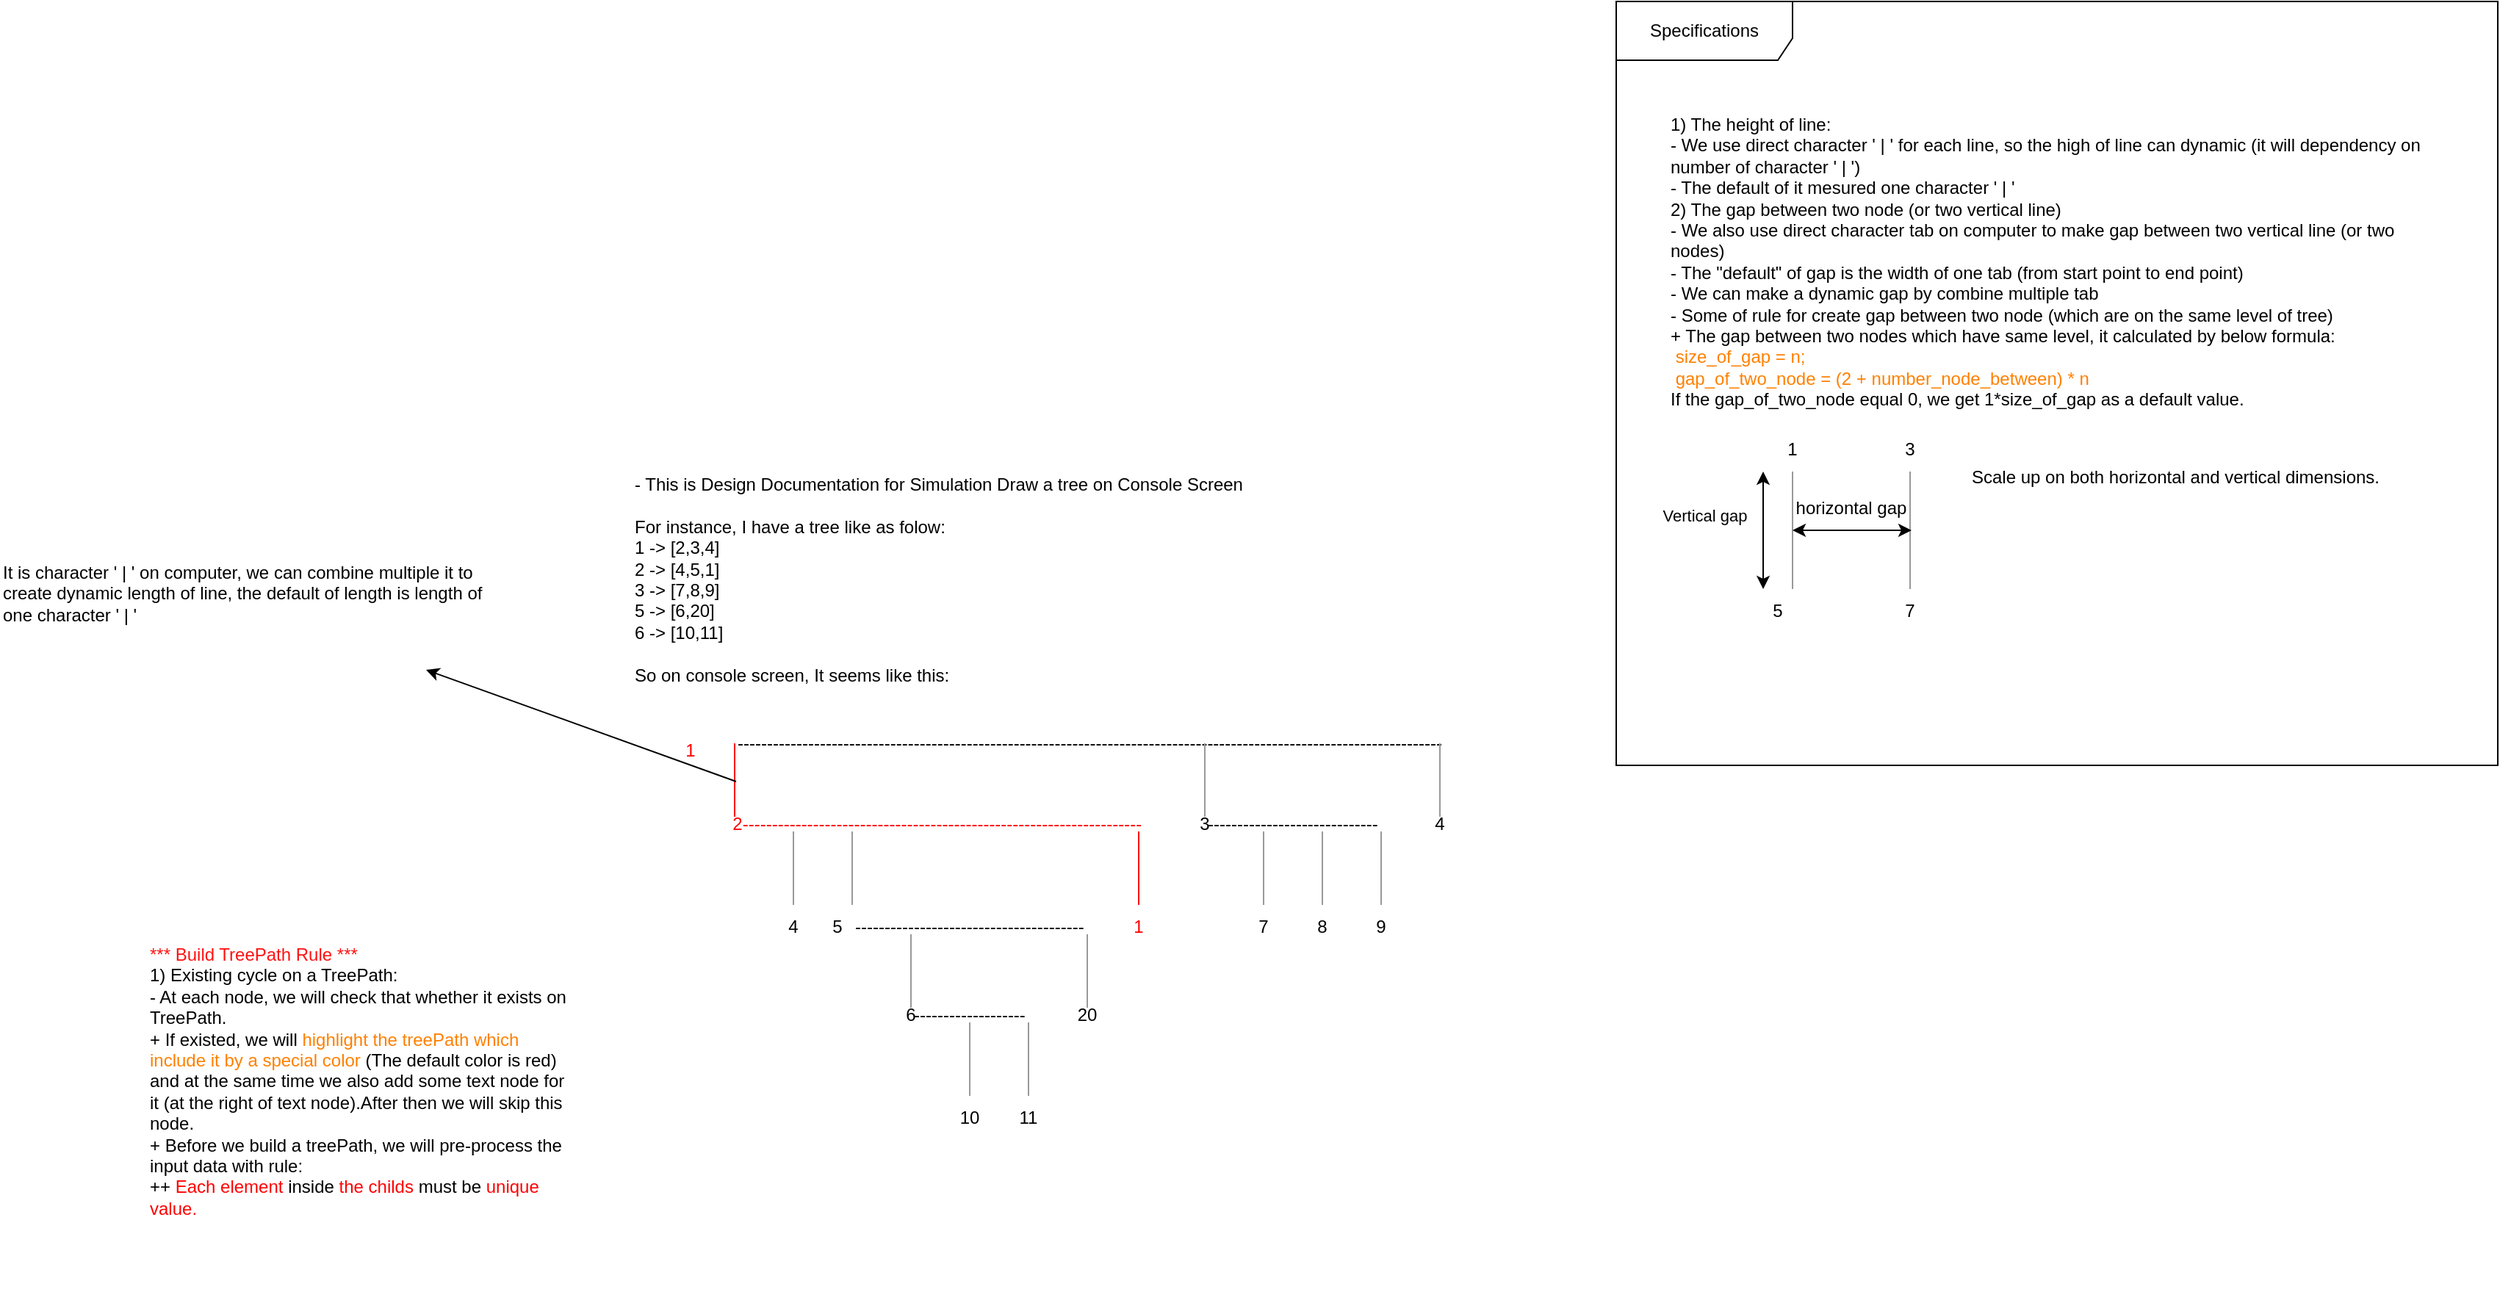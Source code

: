 <mxfile version="24.1.0" type="device">
  <diagram name="Page-1" id="g9FyDZhkphHR89vdLsGx">
    <mxGraphModel dx="2679" dy="2067" grid="1" gridSize="10" guides="1" tooltips="1" connect="1" arrows="1" fold="1" page="1" pageScale="1" pageWidth="850" pageHeight="1100" math="0" shadow="0">
      <root>
        <mxCell id="0" />
        <mxCell id="1" parent="0" />
        <mxCell id="8AMQjc9TOl1Qg2qMmbZ1-1" value="- This is Design Documentation for Simulation Draw a tree on Console Screen&lt;div&gt;&lt;br&gt;&lt;/div&gt;&lt;div&gt;For instance, I have a tree like as folow:&lt;br&gt;1 -&amp;gt; [2,3,4]&lt;/div&gt;&lt;div&gt;2 -&amp;gt; [4,5,1]&lt;/div&gt;&lt;div&gt;3 -&amp;gt; [7,8,9]&lt;/div&gt;&lt;div&gt;5 -&amp;gt; [6,20]&lt;/div&gt;&lt;div&gt;6 -&amp;gt; [10,11]&lt;/div&gt;&lt;div&gt;&lt;br&gt;&lt;/div&gt;&lt;div&gt;So on console screen, It seems like this:&lt;br&gt;&lt;br&gt;&lt;/div&gt;&lt;div&gt;&lt;span style=&quot;white-space: pre;&quot;&gt;&#x9;&lt;/span&gt;&lt;br&gt;&lt;/div&gt;&lt;div&gt;&lt;span style=&quot;white-space: pre;&quot;&gt;&#x9;&lt;/span&gt;&lt;br&gt;&lt;/div&gt;&lt;div&gt;&lt;span style=&quot;white-space: pre;&quot;&gt;&#x9;&lt;/span&gt;&amp;nbsp;&lt;br&gt;&lt;/div&gt;" style="text;html=1;align=left;verticalAlign=top;whiteSpace=wrap;rounded=0;" parent="1" vertex="1">
          <mxGeometry x="90" y="160" width="430" height="570" as="geometry" />
        </mxCell>
        <mxCell id="8AMQjc9TOl1Qg2qMmbZ1-3" value="" style="verticalLabelPosition=bottom;shadow=0;dashed=0;align=center;html=1;verticalAlign=top;strokeWidth=1;shape=mxgraph.mockup.markup.line;strokeColor=#FF0000;direction=north;" parent="1" vertex="1">
          <mxGeometry x="150" y="350" width="20" height="50" as="geometry" />
        </mxCell>
        <mxCell id="8AMQjc9TOl1Qg2qMmbZ1-4" value="" style="endArrow=classic;html=1;rounded=0;exitX=0.48;exitY=0.55;exitDx=0;exitDy=0;exitPerimeter=0;" parent="1" source="8AMQjc9TOl1Qg2qMmbZ1-3" edge="1">
          <mxGeometry width="50" height="50" relative="1" as="geometry">
            <mxPoint x="-50" y="350" as="sourcePoint" />
            <mxPoint x="-50" y="300" as="targetPoint" />
          </mxGeometry>
        </mxCell>
        <mxCell id="8AMQjc9TOl1Qg2qMmbZ1-5" value="It is character &#39; | &#39; on computer, we can combine multiple it to create dynamic length of line, the default of length is length of one character &#39; | &#39;" style="text;html=1;align=left;verticalAlign=top;whiteSpace=wrap;rounded=0;" parent="1" vertex="1">
          <mxGeometry x="-340" y="220" width="340" height="80" as="geometry" />
        </mxCell>
        <mxCell id="8AMQjc9TOl1Qg2qMmbZ1-6" value="&amp;nbsp; &amp;nbsp; &amp;nbsp; &amp;nbsp; &amp;nbsp; &amp;nbsp; &amp;nbsp; &amp;nbsp; &amp;nbsp; &amp;nbsp; 2--------------------------------------------------------------------" style="text;html=1;align=left;verticalAlign=middle;whiteSpace=wrap;rounded=0;fontColor=#FF0000;" parent="1" vertex="1">
          <mxGeometry x="90" y="390" width="350" height="30" as="geometry" />
        </mxCell>
        <mxCell id="8AMQjc9TOl1Qg2qMmbZ1-7" value="" style="verticalLabelPosition=bottom;shadow=0;dashed=0;align=center;html=1;verticalAlign=top;strokeWidth=1;shape=mxgraph.mockup.markup.line;strokeColor=#999999;direction=north;" parent="1" vertex="1">
          <mxGeometry x="230" y="410" width="20" height="50" as="geometry" />
        </mxCell>
        <mxCell id="8AMQjc9TOl1Qg2qMmbZ1-8" value="4" style="text;html=1;align=center;verticalAlign=middle;whiteSpace=wrap;rounded=0;" parent="1" vertex="1">
          <mxGeometry x="170" y="460" width="60" height="30" as="geometry" />
        </mxCell>
        <mxCell id="8AMQjc9TOl1Qg2qMmbZ1-13" value="" style="verticalLabelPosition=bottom;shadow=0;dashed=0;align=center;html=1;verticalAlign=top;strokeWidth=1;shape=mxgraph.mockup.markup.line;strokeColor=#999999;direction=north;" parent="1" vertex="1">
          <mxGeometry x="190" y="410" width="20" height="50" as="geometry" />
        </mxCell>
        <mxCell id="8AMQjc9TOl1Qg2qMmbZ1-14" value="5&lt;span style=&quot;white-space: pre;&quot;&gt;&#x9;&lt;/span&gt;" style="text;html=1;align=center;verticalAlign=middle;whiteSpace=wrap;rounded=0;" parent="1" vertex="1">
          <mxGeometry x="210" y="460" width="60" height="30" as="geometry" />
        </mxCell>
        <mxCell id="8AMQjc9TOl1Qg2qMmbZ1-22" value="Specifications" style="shape=umlFrame;whiteSpace=wrap;html=1;pointerEvents=0;width=120;height=40;" parent="1" vertex="1">
          <mxGeometry x="760" y="-155" width="600" height="520" as="geometry" />
        </mxCell>
        <mxCell id="8AMQjc9TOl1Qg2qMmbZ1-24" value="1) The height of line:&lt;br&gt;- We use direct character &#39; | &#39; for each line, so the high of line can dynamic (it will dependency on number of character &#39; | &#39;)&lt;div&gt;- The default of it mesured one character &#39; | &#39;&lt;br&gt;&lt;div&gt;2) The gap between two node (or two vertical line)&lt;/div&gt;&lt;div&gt;- We also use direct character tab on computer to make gap between two vertical line (or two nodes)&lt;/div&gt;&lt;/div&gt;&lt;div&gt;- The &quot;default&quot; of gap is the width of one tab (from start point to end point)&lt;/div&gt;&lt;div&gt;- We can make a dynamic gap by combine multiple tab&lt;/div&gt;&lt;div&gt;- Some of rule for create gap between two node (which are on the same level of tree)&lt;/div&gt;&lt;div&gt;+ The gap between two nodes which have same level, it calculated by below formula:&lt;/div&gt;&lt;div&gt;&lt;span style=&quot;color: rgb(255, 128, 0);&quot;&gt;&amp;nbsp;size_of_gap = n;&lt;/span&gt;&lt;br&gt;&lt;/div&gt;&lt;div&gt;&lt;font color=&quot;#ff8000&quot;&gt;&amp;nbsp;gap_of_two_node = (2 + number_node_between) * n&lt;/font&gt;&lt;/div&gt;&lt;div&gt;If the gap_of_two_node equal 0, we get 1*size_of_gap as a default value.&lt;/div&gt;&lt;div&gt;&lt;br&gt;&lt;/div&gt;&lt;div&gt;&lt;br&gt;&lt;/div&gt;" style="text;html=1;align=left;verticalAlign=top;whiteSpace=wrap;rounded=0;" parent="1" vertex="1">
          <mxGeometry x="795" y="-85" width="530" height="400" as="geometry" />
        </mxCell>
        <mxCell id="8AMQjc9TOl1Qg2qMmbZ1-33" value="" style="verticalLabelPosition=bottom;shadow=0;dashed=0;align=center;html=1;verticalAlign=top;strokeWidth=1;shape=mxgraph.mockup.markup.line;strokeColor=#999999;direction=north;" parent="1" vertex="1">
          <mxGeometry x="270" y="480" width="20" height="50" as="geometry" />
        </mxCell>
        <mxCell id="8AMQjc9TOl1Qg2qMmbZ1-34" value="6" style="text;html=1;align=center;verticalAlign=middle;whiteSpace=wrap;rounded=0;" parent="1" vertex="1">
          <mxGeometry x="250" y="520" width="60" height="30" as="geometry" />
        </mxCell>
        <mxCell id="Ylel_6rLSEWIwe92GrL6-1" value="" style="verticalLabelPosition=bottom;shadow=0;dashed=0;align=center;html=1;verticalAlign=top;strokeWidth=1;shape=mxgraph.mockup.markup.line;strokeColor=#999999;direction=north;" parent="1" vertex="1">
          <mxGeometry x="870" y="165" width="20" height="80" as="geometry" />
        </mxCell>
        <mxCell id="Ylel_6rLSEWIwe92GrL6-2" value="" style="verticalLabelPosition=bottom;shadow=0;dashed=0;align=center;html=1;verticalAlign=top;strokeWidth=1;shape=mxgraph.mockup.markup.line;strokeColor=#999999;direction=north;" parent="1" vertex="1">
          <mxGeometry x="950" y="165" width="20" height="80" as="geometry" />
        </mxCell>
        <mxCell id="Ylel_6rLSEWIwe92GrL6-3" value="5&lt;span style=&quot;white-space: pre;&quot;&gt;&#x9;&lt;/span&gt;" style="text;html=1;align=center;verticalAlign=middle;whiteSpace=wrap;rounded=0;" parent="1" vertex="1">
          <mxGeometry x="850" y="245" width="60" height="30" as="geometry" />
        </mxCell>
        <mxCell id="Ylel_6rLSEWIwe92GrL6-4" value="7" style="text;html=1;align=center;verticalAlign=middle;whiteSpace=wrap;rounded=0;" parent="1" vertex="1">
          <mxGeometry x="930" y="245" width="60" height="30" as="geometry" />
        </mxCell>
        <mxCell id="Ylel_6rLSEWIwe92GrL6-5" value="" style="endArrow=classic;startArrow=classic;html=1;rounded=0;entryX=0.5;entryY=0.55;entryDx=0;entryDy=0;entryPerimeter=0;" parent="1" target="Ylel_6rLSEWIwe92GrL6-2" edge="1">
          <mxGeometry width="50" height="50" relative="1" as="geometry">
            <mxPoint x="880" y="205" as="sourcePoint" />
            <mxPoint x="930" y="155" as="targetPoint" />
          </mxGeometry>
        </mxCell>
        <mxCell id="Ylel_6rLSEWIwe92GrL6-6" value="horizontal gap" style="text;html=1;align=center;verticalAlign=middle;whiteSpace=wrap;rounded=0;" parent="1" vertex="1">
          <mxGeometry x="880" y="175" width="80" height="30" as="geometry" />
        </mxCell>
        <mxCell id="Ylel_6rLSEWIwe92GrL6-7" value="1" style="text;html=1;align=center;verticalAlign=middle;whiteSpace=wrap;rounded=0;" parent="1" vertex="1">
          <mxGeometry x="850" y="135" width="60" height="30" as="geometry" />
        </mxCell>
        <mxCell id="Ylel_6rLSEWIwe92GrL6-8" value="3" style="text;html=1;align=center;verticalAlign=middle;whiteSpace=wrap;rounded=0;" parent="1" vertex="1">
          <mxGeometry x="930" y="135" width="60" height="30" as="geometry" />
        </mxCell>
        <mxCell id="Ylel_6rLSEWIwe92GrL6-9" value="" style="endArrow=classic;startArrow=classic;html=1;rounded=0;exitX=0.167;exitY=0;exitDx=0;exitDy=0;exitPerimeter=0;" parent="1" source="Ylel_6rLSEWIwe92GrL6-3" edge="1">
          <mxGeometry width="50" height="50" relative="1" as="geometry">
            <mxPoint x="810" y="215" as="sourcePoint" />
            <mxPoint x="860" y="165" as="targetPoint" />
          </mxGeometry>
        </mxCell>
        <mxCell id="Ylel_6rLSEWIwe92GrL6-10" value="Vertical gap" style="edgeLabel;html=1;align=center;verticalAlign=middle;resizable=0;points=[];" parent="Ylel_6rLSEWIwe92GrL6-9" vertex="1" connectable="0">
          <mxGeometry x="0.175" y="-1" relative="1" as="geometry">
            <mxPoint x="-41" y="-3" as="offset" />
          </mxGeometry>
        </mxCell>
        <mxCell id="Ylel_6rLSEWIwe92GrL6-11" value="Scale up on both horizontal and vertical dimensions." style="text;html=1;align=left;verticalAlign=top;whiteSpace=wrap;rounded=0;" parent="1" vertex="1">
          <mxGeometry x="1000" y="155" width="320" height="50" as="geometry" />
        </mxCell>
        <mxCell id="iBCfhYwtB1yg5BBrc0kO-6" value="&lt;div&gt;&lt;font color=&quot;#ff1212&quot;&gt;*** Build TreePath Rule ***&lt;/font&gt;&lt;/div&gt;&lt;div&gt;1) Existing cycle on a TreePath:&lt;br&gt;- At each node, we will check that whether it exists on TreePath.&lt;/div&gt;&lt;div&gt;+ If existed, we will &lt;font color=&quot;#ff8000&quot;&gt;highlight the treePath which include it by a special color&lt;/font&gt; (The default color is red) and at the same time we also add some text node for it (at the right of text node).After then we will skip this node.&lt;/div&gt;&lt;div&gt;+ Before we build a treePath, we will pre-process the input data with rule:&lt;br&gt;++ &lt;font color=&quot;#ff0000&quot;&gt;Each element&lt;/font&gt; inside &lt;font color=&quot;#ff0000&quot;&gt;the childs&lt;/font&gt; must be &lt;font color=&quot;#ff0000&quot;&gt;unique value.&lt;/font&gt;&lt;/div&gt;" style="text;html=1;align=left;verticalAlign=top;whiteSpace=wrap;rounded=0;" vertex="1" parent="1">
          <mxGeometry x="-240" y="480" width="290" height="200" as="geometry" />
        </mxCell>
        <mxCell id="iBCfhYwtB1yg5BBrc0kO-10" value="" style="verticalLabelPosition=bottom;shadow=0;dashed=0;align=center;html=1;verticalAlign=top;strokeWidth=1;shape=mxgraph.mockup.markup.line;strokeColor=#999999;direction=north;" vertex="1" parent="1">
          <mxGeometry x="390" y="480" width="20" height="50" as="geometry" />
        </mxCell>
        <mxCell id="iBCfhYwtB1yg5BBrc0kO-11" value="" style="verticalLabelPosition=bottom;shadow=0;dashed=0;align=center;html=1;verticalAlign=top;strokeWidth=1;shape=mxgraph.mockup.markup.line;strokeColor=#999999;direction=north;" vertex="1" parent="1">
          <mxGeometry x="350" y="540" width="20" height="50" as="geometry" />
        </mxCell>
        <mxCell id="iBCfhYwtB1yg5BBrc0kO-12" value="10" style="text;html=1;align=center;verticalAlign=middle;whiteSpace=wrap;rounded=0;" vertex="1" parent="1">
          <mxGeometry x="290" y="590" width="60" height="30" as="geometry" />
        </mxCell>
        <mxCell id="iBCfhYwtB1yg5BBrc0kO-13" value="11" style="text;html=1;align=center;verticalAlign=middle;whiteSpace=wrap;rounded=0;" vertex="1" parent="1">
          <mxGeometry x="330" y="590" width="60" height="30" as="geometry" />
        </mxCell>
        <mxCell id="iBCfhYwtB1yg5BBrc0kO-17" value="------------------------------------------------------------------------------------------------------------------------" style="text;html=1;align=left;verticalAlign=middle;whiteSpace=wrap;rounded=0;" vertex="1" parent="1">
          <mxGeometry x="160" y="335" width="590" height="30" as="geometry" />
        </mxCell>
        <mxCell id="iBCfhYwtB1yg5BBrc0kO-20" value="1" style="text;html=1;align=center;verticalAlign=middle;whiteSpace=wrap;rounded=0;fontColor=#FF0000;" vertex="1" parent="1">
          <mxGeometry x="100" y="340" width="60" height="30" as="geometry" />
        </mxCell>
        <mxCell id="iBCfhYwtB1yg5BBrc0kO-23" value="---------------------------------------" style="text;html=1;align=left;verticalAlign=middle;whiteSpace=wrap;rounded=0;" vertex="1" parent="1">
          <mxGeometry x="240" y="460" width="160" height="30" as="geometry" />
        </mxCell>
        <mxCell id="iBCfhYwtB1yg5BBrc0kO-24" value="20" style="text;html=1;align=center;verticalAlign=middle;whiteSpace=wrap;rounded=0;" vertex="1" parent="1">
          <mxGeometry x="370" y="520" width="60" height="30" as="geometry" />
        </mxCell>
        <mxCell id="iBCfhYwtB1yg5BBrc0kO-25" value="" style="verticalLabelPosition=bottom;shadow=0;dashed=0;align=center;html=1;verticalAlign=top;strokeWidth=1;shape=mxgraph.mockup.markup.line;strokeColor=#999999;direction=north;" vertex="1" parent="1">
          <mxGeometry x="310" y="540" width="20" height="50" as="geometry" />
        </mxCell>
        <mxCell id="iBCfhYwtB1yg5BBrc0kO-26" value="-------------------" style="text;html=1;align=left;verticalAlign=middle;whiteSpace=wrap;rounded=0;" vertex="1" parent="1">
          <mxGeometry x="280" y="520" width="80" height="30" as="geometry" />
        </mxCell>
        <mxCell id="iBCfhYwtB1yg5BBrc0kO-28" value="1" style="text;html=1;align=center;verticalAlign=middle;whiteSpace=wrap;rounded=0;fontColor=#FF0000;" vertex="1" parent="1">
          <mxGeometry x="405" y="460" width="60" height="30" as="geometry" />
        </mxCell>
        <mxCell id="iBCfhYwtB1yg5BBrc0kO-29" value="" style="verticalLabelPosition=bottom;shadow=0;dashed=0;align=center;html=1;verticalAlign=top;strokeWidth=1;shape=mxgraph.mockup.markup.line;strokeColor=#FF0000;direction=north;" vertex="1" parent="1">
          <mxGeometry x="425" y="410" width="20" height="50" as="geometry" />
        </mxCell>
        <mxCell id="iBCfhYwtB1yg5BBrc0kO-30" value="" style="verticalLabelPosition=bottom;shadow=0;dashed=0;align=center;html=1;verticalAlign=top;strokeWidth=1;shape=mxgraph.mockup.markup.line;strokeColor=#999999;direction=north;" vertex="1" parent="1">
          <mxGeometry x="470" y="350" width="20" height="50" as="geometry" />
        </mxCell>
        <mxCell id="iBCfhYwtB1yg5BBrc0kO-31" value="3" style="text;html=1;align=center;verticalAlign=middle;whiteSpace=wrap;rounded=0;" vertex="1" parent="1">
          <mxGeometry x="450" y="390" width="60" height="30" as="geometry" />
        </mxCell>
        <mxCell id="iBCfhYwtB1yg5BBrc0kO-32" value="" style="verticalLabelPosition=bottom;shadow=0;dashed=0;align=center;html=1;verticalAlign=top;strokeWidth=1;shape=mxgraph.mockup.markup.line;strokeColor=#999999;direction=north;" vertex="1" parent="1">
          <mxGeometry x="630" y="350" width="20" height="50" as="geometry" />
        </mxCell>
        <mxCell id="iBCfhYwtB1yg5BBrc0kO-33" value="4" style="text;html=1;align=center;verticalAlign=middle;whiteSpace=wrap;rounded=0;" vertex="1" parent="1">
          <mxGeometry x="610" y="390" width="60" height="30" as="geometry" />
        </mxCell>
        <mxCell id="iBCfhYwtB1yg5BBrc0kO-34" value="-----------------------------" style="text;html=1;align=left;verticalAlign=middle;whiteSpace=wrap;rounded=0;" vertex="1" parent="1">
          <mxGeometry x="480" y="390" width="160" height="30" as="geometry" />
        </mxCell>
        <mxCell id="iBCfhYwtB1yg5BBrc0kO-35" value="" style="verticalLabelPosition=bottom;shadow=0;dashed=0;align=center;html=1;verticalAlign=top;strokeWidth=1;shape=mxgraph.mockup.markup.line;strokeColor=#999999;direction=north;" vertex="1" parent="1">
          <mxGeometry x="510" y="410" width="20" height="50" as="geometry" />
        </mxCell>
        <mxCell id="iBCfhYwtB1yg5BBrc0kO-37" value="" style="verticalLabelPosition=bottom;shadow=0;dashed=0;align=center;html=1;verticalAlign=top;strokeWidth=1;shape=mxgraph.mockup.markup.line;strokeColor=#999999;direction=north;" vertex="1" parent="1">
          <mxGeometry x="550" y="410" width="20" height="50" as="geometry" />
        </mxCell>
        <mxCell id="iBCfhYwtB1yg5BBrc0kO-38" value="" style="verticalLabelPosition=bottom;shadow=0;dashed=0;align=center;html=1;verticalAlign=top;strokeWidth=1;shape=mxgraph.mockup.markup.line;strokeColor=#999999;direction=north;" vertex="1" parent="1">
          <mxGeometry x="590" y="410" width="20" height="50" as="geometry" />
        </mxCell>
        <mxCell id="iBCfhYwtB1yg5BBrc0kO-39" value="7" style="text;html=1;align=center;verticalAlign=middle;whiteSpace=wrap;rounded=0;" vertex="1" parent="1">
          <mxGeometry x="490" y="460" width="60" height="30" as="geometry" />
        </mxCell>
        <mxCell id="iBCfhYwtB1yg5BBrc0kO-40" value="8" style="text;html=1;align=center;verticalAlign=middle;whiteSpace=wrap;rounded=0;" vertex="1" parent="1">
          <mxGeometry x="530" y="460" width="60" height="30" as="geometry" />
        </mxCell>
        <mxCell id="iBCfhYwtB1yg5BBrc0kO-41" value="9" style="text;html=1;align=center;verticalAlign=middle;whiteSpace=wrap;rounded=0;" vertex="1" parent="1">
          <mxGeometry x="570" y="460" width="60" height="30" as="geometry" />
        </mxCell>
      </root>
    </mxGraphModel>
  </diagram>
</mxfile>
